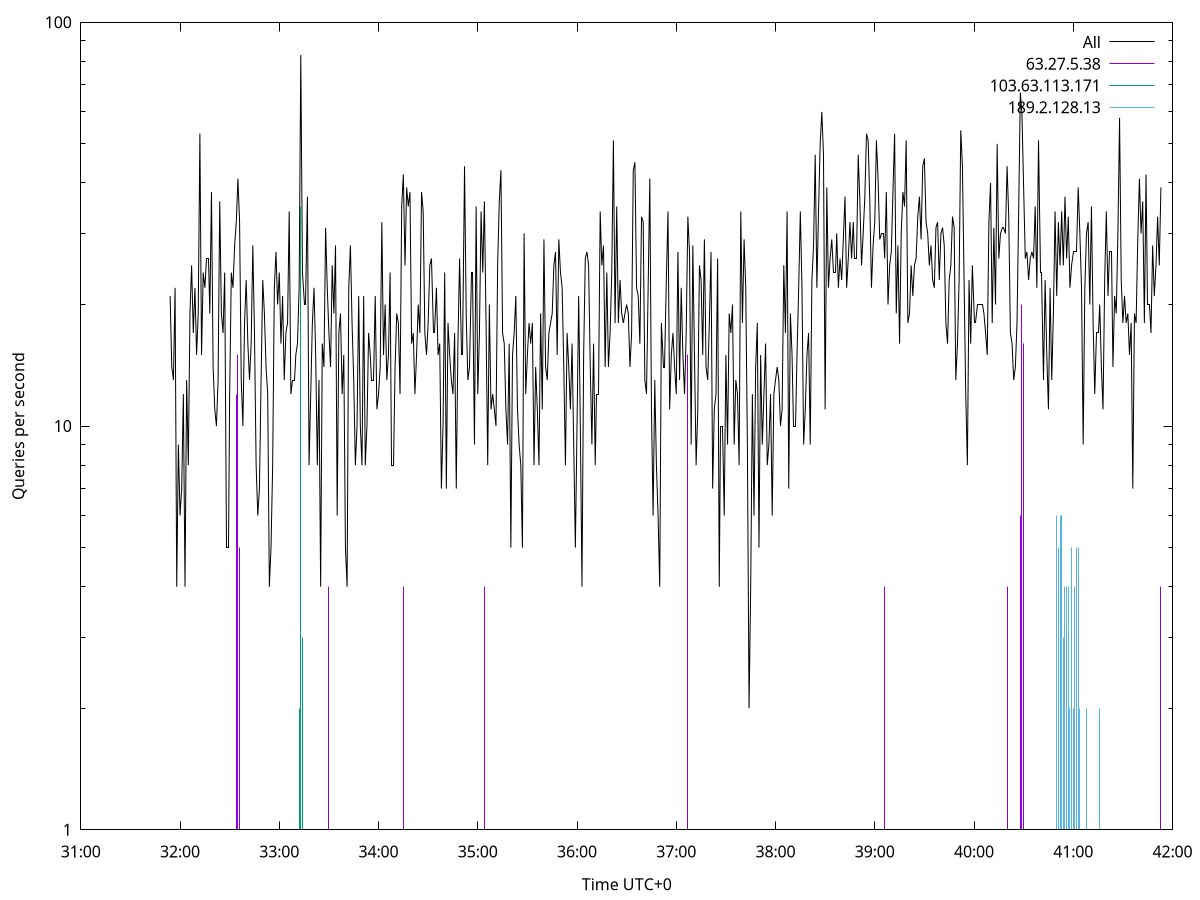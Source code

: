 set terminal pngcairo size 1024,768
set output 'Sun Jan  7 09:31:54 2024.png'
set ylabel 'Queries per second'
set xlabel 'Time UTC+0'
set xdata time
set timefmt "%s"
set log y
plot \
'-' using 1:2 linecolor 0 linetype 2 with lines title 'All', \
'-' using 1:2 linecolor 1 linetype 3 with impulses title "63.27.5.38", \
'-' using 1:2 linecolor 2 linetype 3 with impulses title "103.63.113.171", \
'-' using 1:2 linecolor 3 linetype 3 with impulses title "189.2.128.13"
1704594714 21
1704594715 14
1704594716 13
1704594717 22
1704594718 4
1704594719 9
1704594720 6
1704594721 7
1704594722 12
1704594723 4
1704594724 13
1704594725 8
1704594726 19
1704594727 25
1704594728 17
1704594729 22
1704594730 15
1704594731 19
1704594732 53
1704594733 15
1704594734 24
1704594735 22
1704594736 26
1704594737 26
1704594738 19
1704594739 38
1704594740 14
1704594741 11
1704594742 10
1704594743 13
1704594744 36
1704594745 19
1704594746 17
1704594747 24
1704594748 5
1704594749 5
1704594750 12
1704594751 24
1704594752 22
1704594753 28
1704594754 32
1704594755 41
1704594756 32
1704594757 13
1704594758 10
1704594759 18
1704594760 23
1704594761 16
1704594762 13
1704594763 16
1704594764 28
1704594765 17
1704594766 8
1704594767 6
1704594768 7
1704594769 13
1704594770 23
1704594771 19
1704594772 14
1704594773 12
1704594774 4
1704594775 5
1704594776 8
1704594777 22
1704594778 27
1704594779 20
1704594780 24
1704594781 16
1704594782 21
1704594783 13
1704594784 17
1704594785 18
1704594786 34
1704594787 12
1704594788 13
1704594789 13
1704594790 15
1704594791 16
1704594792 22
1704594793 83
1704594794 24
1704594795 20
1704594796 20
1704594797 37
1704594798 8
1704594799 12
1704594800 18
1704594801 22
1704594802 15
1704594803 8
1704594804 13
1704594805 4
1704594806 16
1704594807 14
1704594808 31
1704594809 22
1704594810 17
1704594811 14
1704594812 25
1704594813 19
1704594814 28
1704594815 6
1704594816 17
1704594817 19
1704594818 12
1704594819 15
1704594820 5
1704594821 4
1704594822 22
1704594823 28
1704594824 18
1704594825 13
1704594826 8
1704594827 10
1704594828 21
1704594829 10
1704594830 8
1704594831 21
1704594832 8
1704594833 10
1704594834 17
1704594835 15
1704594836 13
1704594837 13
1704594838 21
1704594839 11
1704594840 12
1704594841 14
1704594842 32
1704594843 15
1704594844 20
1704594845 13
1704594846 15
1704594847 24
1704594848 8
1704594849 8
1704594850 14
1704594851 19
1704594852 18
1704594853 12
1704594854 35
1704594855 42
1704594856 25
1704594857 39
1704594858 35
1704594859 38
1704594860 16
1704594861 17
1704594862 12
1704594863 15
1704594864 20
1704594865 17
1704594866 38
1704594867 34
1704594868 17
1704594869 15
1704594870 18
1704594871 25
1704594872 26
1704594873 17
1704594874 17
1704594875 22
1704594876 15
1704594877 16
1704594878 7
1704594879 10
1704594880 24
1704594881 7
1704594882 18
1704594883 15
1704594884 13
1704594885 12
1704594886 17
1704594887 7
1704594888 16
1704594889 26
1704594890 15
1704594891 15
1704594892 44
1704594893 19
1704594894 13
1704594895 14
1704594896 24
1704594897 24
1704594898 9
1704594899 35
1704594900 12
1704594901 17
1704594902 34
1704594903 24
1704594904 36
1704594905 18
1704594906 8
1704594907 20
1704594908 11
1704594909 12
1704594910 11
1704594911 10
1704594912 25
1704594913 36
1704594914 43
1704594915 17
1704594916 16
1704594917 11
1704594918 9
1704594919 16
1704594920 5
1704594921 15
1704594922 17
1704594923 21
1704594924 11
1704594925 9
1704594926 8
1704594927 5
1704594928 30
1704594929 12
1704594930 15
1704594931 18
1704594932 16
1704594933 18
1704594934 8
1704594935 14
1704594936 11
1704594937 8
1704594938 19
1704594939 11
1704594940 29
1704594941 14
1704594942 13
1704594943 17
1704594944 18
1704594945 19
1704594946 25
1704594947 27
1704594948 15
1704594949 29
1704594950 24
1704594951 22
1704594952 14
1704594953 8
1704594954 17
1704594955 14
1704594956 11
1704594957 16
1704594958 9
1704594959 5
1704594960 10
1704594961 21
1704594962 10
1704594963 4
1704594964 15
1704594965 26
1704594966 27
1704594967 25
1704594968 14
1704594969 9
1704594970 16
1704594971 8
1704594972 12
1704594973 12
1704594974 34
1704594975 25
1704594976 28
1704594977 14
1704594978 24
1704594979 14
1704594980 17
1704594981 24
1704594982 51
1704594983 18
1704594984 35
1704594985 18
1704594986 23
1704594987 19
1704594988 18
1704594989 19
1704594990 20
1704594991 19
1704594992 14
1704594993 17
1704594994 43
1704594995 45
1704594996 22
1704594997 21
1704594998 16
1704594999 33
1704595000 32
1704595001 13
1704595002 12
1704595003 22
1704595004 41
1704595005 11
1704595006 6
1704595007 13
1704595008 8
1704595009 6
1704595010 4
1704595011 18
1704595012 14
1704595013 14
1704595014 23
1704595015 34
1704595016 11
1704595017 15
1704595018 17
1704595019 14
1704595020 12
1704595021 27
1704595022 13
1704595023 22
1704595024 15
1704595025 12
1704595026 17
1704595027 33
1704595028 27
1704595029 9
1704595030 28
1704595031 15
1704595032 8
1704595033 11
1704595034 25
1704595035 23
1704595036 15
1704595037 29
1704595038 14
1704595039 13
1704595040 18
1704595041 27
1704595042 7
1704595043 11
1704595044 12
1704595045 26
1704595046 4
1704595047 10
1704595048 10
1704595049 6
1704595050 15
1704595051 9
1704595052 19
1704595053 17
1704595054 20
1704595055 9
1704595056 13
1704595057 12
1704595058 8
1704595059 34
1704595060 18
1704595061 29
1704595062 22
1704595063 9
1704595064 2
1704595065 4
1704595066 12
1704595067 6
1704595068 14
1704595069 18
1704595070 5
1704595071 15
1704595072 9
1704595073 12
1704595074 16
1704595075 8
1704595076 9
1704595077 12
1704595078 6
1704595079 12
1704595080 13
1704595081 14
1704595082 13
1704595083 10
1704595084 11
1704595085 25
1704595086 17
1704595087 34
1704595088 7
1704595089 19
1704595090 15
1704595091 10
1704595092 10
1704595093 15
1704595094 22
1704595095 34
1704595096 22
1704595097 9
1704595098 11
1704595099 15
1704595100 17
1704595101 9
1704595102 23
1704595103 28
1704595104 47
1704595105 22
1704595106 34
1704595107 50
1704595108 60
1704595109 47
1704595110 11
1704595111 39
1704595112 22
1704595113 26
1704595114 29
1704595115 24
1704595116 24
1704595117 30
1704595118 22
1704595119 26
1704595120 23
1704595121 29
1704595122 37
1704595123 22
1704595124 26
1704595125 32
1704595126 26
1704595127 32
1704595128 26
1704595129 26
1704595130 47
1704595131 36
1704595132 25
1704595133 30
1704595134 37
1704595135 53
1704595136 51
1704595137 36
1704595138 22
1704595139 28
1704595140 32
1704595141 51
1704595142 41
1704595143 29
1704595144 30
1704595145 30
1704595146 26
1704595147 38
1704595148 20
1704595149 25
1704595150 27
1704595151 38
1704595152 53
1704595153 19
1704595154 28
1704595155 16
1704595156 30
1704595157 38
1704595158 35
1704595159 51
1704595160 18
1704595161 19
1704595162 25
1704595163 21
1704595164 25
1704595165 26
1704595166 33
1704595167 37
1704595168 29
1704595169 44
1704595170 46
1704595171 32
1704595172 30
1704595173 25
1704595174 28
1704595175 23
1704595176 22
1704595177 31
1704595178 32
1704595179 23
1704595180 30
1704595181 31
1704595182 28
1704595183 18
1704595184 16
1704595185 23
1704595186 25
1704595187 33
1704595188 31
1704595189 13
1704595190 16
1704595191 23
1704595192 54
1704595193 44
1704595194 23
1704595195 12
1704595196 8
1704595197 23
1704595198 16
1704595199 25
1704595200 18
1704595201 18
1704595202 20
1704595203 20
1704595204 20
1704595205 20
1704595206 19
1704595207 17
1704595208 15
1704595209 32
1704595210 40
1704595211 18
1704595212 31
1704595213 20
1704595214 50
1704595215 26
1704595216 30
1704595217 31
1704595218 31
1704595219 30
1704595220 44
1704595221 33
1704595222 17
1704595223 16
1704595224 13
1704595225 14
1704595226 18
1704595227 34
1704595228 67
1704595229 59
1704595230 39
1704595231 26
1704595232 27
1704595233 23
1704595234 26
1704595235 27
1704595236 26
1704595237 35
1704595238 22
1704595239 51
1704595240 24
1704595241 24
1704595242 13
1704595243 23
1704595244 15
1704595245 11
1704595246 22
1704595247 13
1704595248 19
1704595249 34
1704595250 21
1704595251 32
1704595252 25
1704595253 34
1704595254 25
1704595255 37
1704595256 26
1704595257 33
1704595258 22
1704595259 25
1704595260 27
1704595261 27
1704595262 27
1704595263 39
1704595264 30
1704595265 22
1704595266 9
1704595267 22
1704595268 30
1704595269 32
1704595270 20
1704595271 35
1704595272 18
1704595273 12
1704595274 17
1704595275 17
1704595276 20
1704595277 14
1704595278 11
1704595279 23
1704595280 34
1704595281 21
1704595282 27
1704595283 27
1704595284 14
1704595285 21
1704595286 19
1704595287 30
1704595288 58
1704595289 23
1704595290 18
1704595291 21
1704595292 18
1704595293 19
1704595294 15
1704595295 18
1704595296 7
1704595297 19
1704595298 18
1704595299 29
1704595300 41
1704595301 30
1704595302 36
1704595303 18
1704595304 42
1704595305 20
1704595306 20
1704595307 17
1704595308 28
1704595309 21
1704595310 25
1704595311 33
1704595312 25
1704595313 39

e
1704594754 12
1704594755 15
1704594756 5
1704594810 4
1704594855 4
1704594904 4
1704595027 15
1704595146 4
1704595220 4
1704595228 6
1704595229 20
1704595230 16
1704595313 4

e
1704594792 2
1704594793 35
1704594794 3

e
1704595249 1
1704595250 6
1704595251 5
1704595252 6
1704595253 6
1704595254 3
1704595255 4
1704595256 4
1704595257 4
1704595258 2
1704595259 5
1704595260 2
1704595261 4
1704595262 5
1704595263 5
1704595264 2
1704595265 1
1704595268 2
1704595269 1
1704595273 1
1704595276 2
1704595277 1

e
